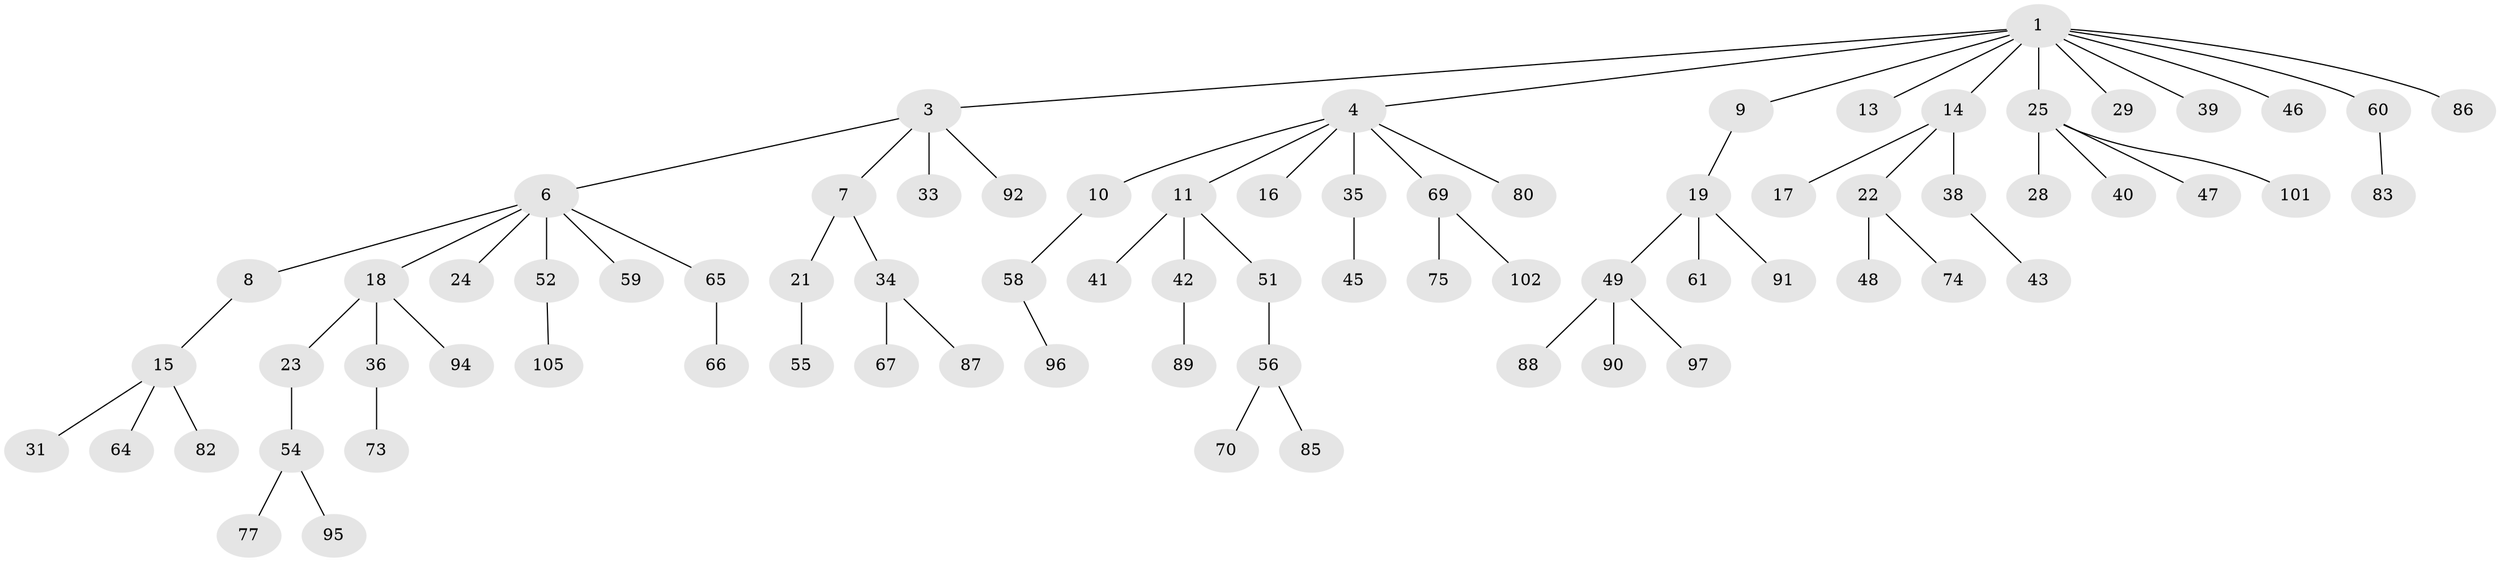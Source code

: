 // original degree distribution, {9: 0.009259259259259259, 4: 0.037037037037037035, 6: 0.018518518518518517, 3: 0.1111111111111111, 8: 0.009259259259259259, 2: 0.26851851851851855, 5: 0.037037037037037035, 1: 0.5092592592592593}
// Generated by graph-tools (version 1.1) at 2025/42/03/06/25 10:42:04]
// undirected, 76 vertices, 75 edges
graph export_dot {
graph [start="1"]
  node [color=gray90,style=filled];
  1 [super="+2"];
  3 [super="+12"];
  4 [super="+5"];
  6 [super="+93"];
  7 [super="+30"];
  8;
  9 [super="+20"];
  10;
  11 [super="+32"];
  13 [super="+84"];
  14 [super="+26"];
  15 [super="+27"];
  16;
  17;
  18 [super="+44"];
  19 [super="+62"];
  21;
  22;
  23 [super="+50"];
  24;
  25 [super="+100"];
  28 [super="+37"];
  29;
  31;
  33;
  34 [super="+53"];
  35;
  36 [super="+57"];
  38 [super="+107"];
  39 [super="+71"];
  40;
  41;
  42;
  43;
  45;
  46;
  47;
  48;
  49 [super="+63"];
  51;
  52;
  54 [super="+72"];
  55 [super="+79"];
  56 [super="+68"];
  58 [super="+99"];
  59;
  60 [super="+108"];
  61 [super="+76"];
  64;
  65;
  66 [super="+78"];
  67;
  69 [super="+81"];
  70;
  73;
  74 [super="+103"];
  75;
  77;
  80 [super="+98"];
  82 [super="+104"];
  83;
  85;
  86;
  87;
  88;
  89;
  90;
  91;
  92;
  94;
  95;
  96 [super="+106"];
  97;
  101;
  102;
  105;
  1 -- 3;
  1 -- 9;
  1 -- 13;
  1 -- 14;
  1 -- 25;
  1 -- 29;
  1 -- 39;
  1 -- 46;
  1 -- 4;
  1 -- 86;
  1 -- 60;
  3 -- 6;
  3 -- 7;
  3 -- 33;
  3 -- 92;
  4 -- 16;
  4 -- 80;
  4 -- 35;
  4 -- 69;
  4 -- 10;
  4 -- 11;
  6 -- 8;
  6 -- 18;
  6 -- 24;
  6 -- 52;
  6 -- 59;
  6 -- 65;
  7 -- 21;
  7 -- 34;
  8 -- 15;
  9 -- 19;
  10 -- 58;
  11 -- 41;
  11 -- 42;
  11 -- 51;
  14 -- 17;
  14 -- 22;
  14 -- 38;
  15 -- 31;
  15 -- 64;
  15 -- 82;
  18 -- 23;
  18 -- 36;
  18 -- 94;
  19 -- 49;
  19 -- 61;
  19 -- 91;
  21 -- 55;
  22 -- 48;
  22 -- 74;
  23 -- 54;
  25 -- 28;
  25 -- 40;
  25 -- 47;
  25 -- 101;
  34 -- 87;
  34 -- 67;
  35 -- 45;
  36 -- 73;
  38 -- 43;
  42 -- 89;
  49 -- 88;
  49 -- 90;
  49 -- 97;
  51 -- 56;
  52 -- 105;
  54 -- 77;
  54 -- 95;
  56 -- 85;
  56 -- 70;
  58 -- 96;
  60 -- 83;
  65 -- 66;
  69 -- 75;
  69 -- 102;
}
